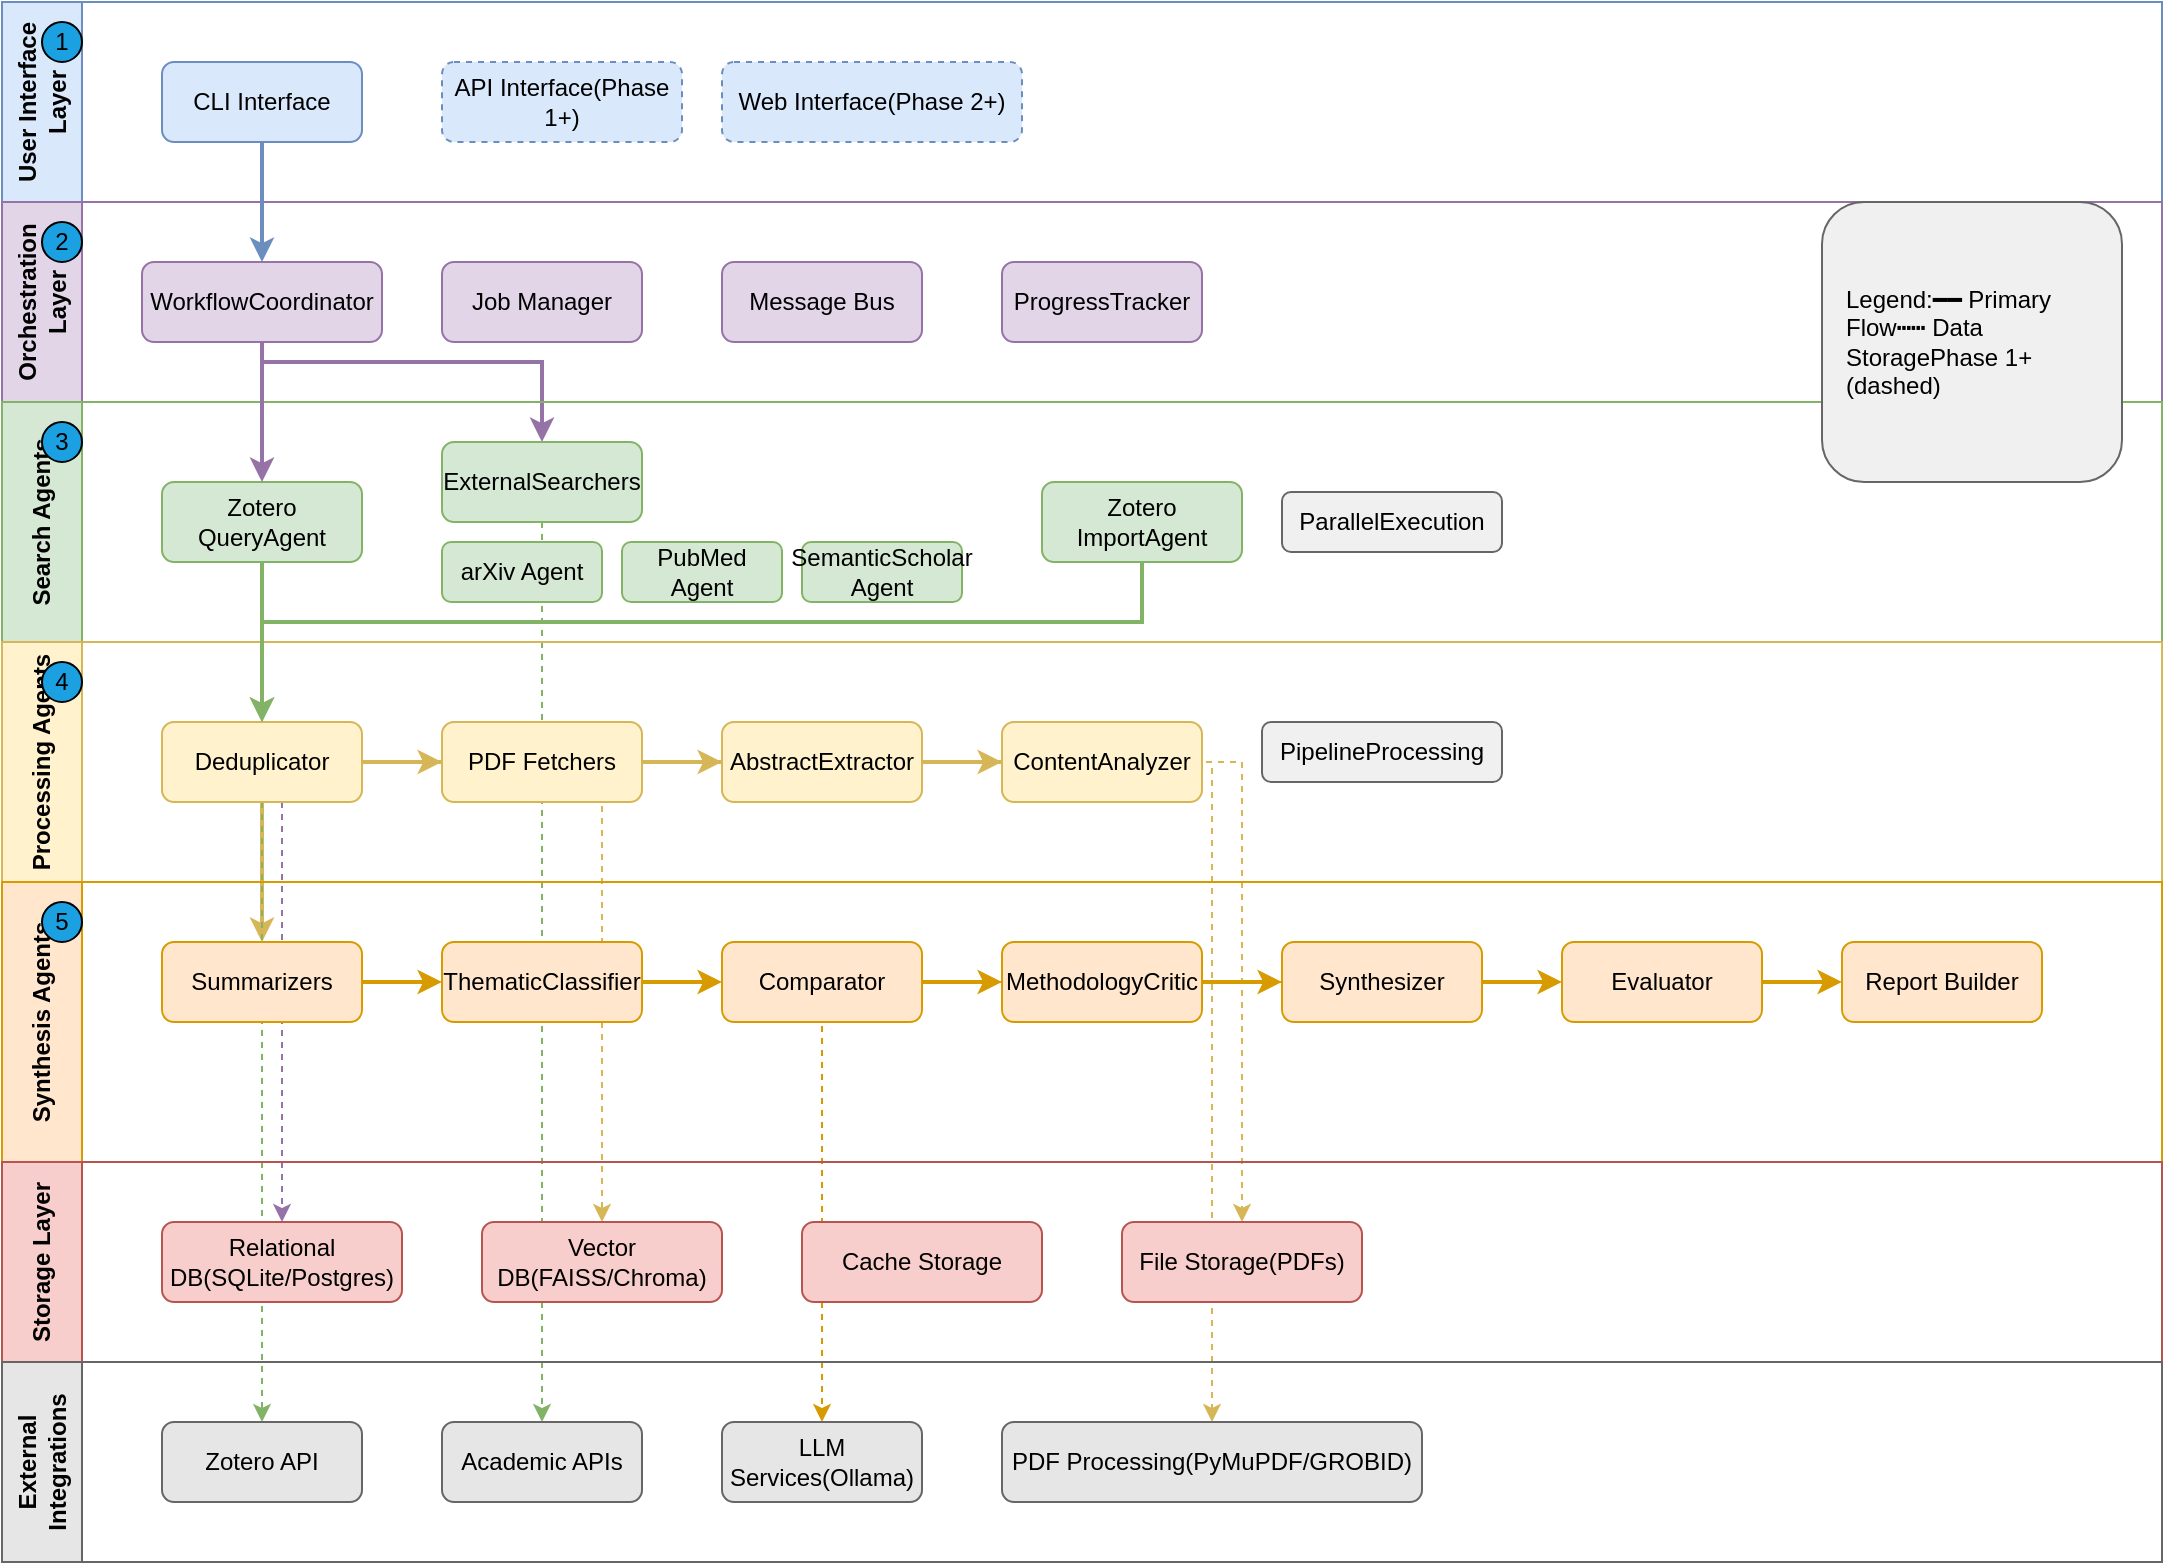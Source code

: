 <mxfile version="28.1.2">
  <diagram name="Prisma AI Architecture" id="prisma-ai-flow">
    <mxGraphModel dx="1425" dy="829" grid="1" gridSize="10" guides="1" tooltips="1" connect="1" arrows="1" fold="1" page="1" pageScale="1" pageWidth="1169" pageHeight="827" math="0" shadow="0">
      <root>
        <mxCell id="0" />
        <mxCell id="1" parent="0" />
        <mxCell id="analyze-to-summarize" value="" style="edgeStyle=orthogonalEdgeStyle;rounded=0;orthogonalLoop=1;jettySize=auto;html=1;strokeWidth=2;fillColor=#fff2cc;strokeColor=#d6b656;fontColor=#000000;" parent="1" source="content-analyzer" target="summarizers" edge="1">
          <mxGeometry relative="1" as="geometry" />
        </mxCell>
        <mxCell id="external-to-apis" value="" style="edgeStyle=orthogonalEdgeStyle;rounded=0;orthogonalLoop=1;jettySize=auto;html=1;strokeWidth=1;dashed=1;fillColor=#d5e8d4;strokeColor=#82b366;fontColor=#000000;" parent="1" source="external-searchers" target="academic-apis" edge="1">
          <mxGeometry relative="1" as="geometry" />
        </mxCell>
        <mxCell id="coordinator-to-db" value="" style="edgeStyle=orthogonalEdgeStyle;rounded=0;orthogonalLoop=1;jettySize=auto;html=1;strokeWidth=1;dashed=1;fillColor=#e1d5e7;strokeColor=#9673a6;fontColor=#000000;" parent="1" source="coordinator" target="relational-db" edge="1">
          <mxGeometry relative="1" as="geometry" />
        </mxCell>
        <mxCell id="content-to-vector" value="" style="edgeStyle=orthogonalEdgeStyle;rounded=0;orthogonalLoop=1;jettySize=auto;html=1;strokeWidth=1;dashed=1;fillColor=#fff2cc;strokeColor=#d6b656;fontColor=#000000;" parent="1" source="content-analyzer" target="vector-db" edge="1">
          <mxGeometry relative="1" as="geometry" />
        </mxCell>
        <mxCell id="fetch-to-files" value="" style="edgeStyle=orthogonalEdgeStyle;rounded=0;orthogonalLoop=1;jettySize=auto;html=1;strokeWidth=1;dashed=1;fillColor=#fff2cc;strokeColor=#d6b656;fontColor=#000000;" parent="1" source="fetchers" target="file-storage" edge="1">
          <mxGeometry relative="1" as="geometry" />
        </mxCell>
        <mxCell id="zotero-query-to-api" value="" style="edgeStyle=orthogonalEdgeStyle;rounded=0;orthogonalLoop=1;jettySize=auto;html=1;strokeWidth=1;dashed=1;fillColor=#d5e8d4;strokeColor=#82b366;fontColor=#000000;" parent="1" source="zotero-query" target="zotero-api" edge="1">
          <mxGeometry relative="1" as="geometry" />
        </mxCell>
        <mxCell id="synthesis-to-llm" value="" style="edgeStyle=orthogonalEdgeStyle;rounded=0;orthogonalLoop=1;jettySize=auto;html=1;strokeWidth=1;dashed=1;fillColor=#ffe6cc;strokeColor=#d79b00;fontColor=#000000;" parent="1" source="synthesizer" target="llm-services" edge="1">
          <mxGeometry relative="1" as="geometry" />
        </mxCell>
        <mxCell id="fetch-to-pdf" value="" style="edgeStyle=orthogonalEdgeStyle;rounded=0;orthogonalLoop=1;jettySize=auto;html=1;strokeWidth=1;dashed=1;fillColor=#fff2cc;strokeColor=#d6b656;fontColor=#000000;" parent="1" source="fetchers" target="pdf-processing" edge="1">
          <mxGeometry relative="1" as="geometry" />
        </mxCell>
        <mxCell id="coordinator-to-external" value="" style="edgeStyle=orthogonalEdgeStyle;rounded=0;orthogonalLoop=1;jettySize=auto;html=1;strokeWidth=2;fillColor=#e1d5e7;strokeColor=#9673a6;fontColor=#000000;" parent="1" source="coordinator" target="external-searchers" edge="1">
          <mxGeometry relative="1" as="geometry">
            <Array as="points">
              <mxPoint x="170" y="220" />
              <mxPoint x="310" y="220" />
            </Array>
          </mxGeometry>
        </mxCell>
        <mxCell id="user-lane" value="User Interface Layer" style="swimlane;horizontal=0;whiteSpace=wrap;html=1;fillColor=#dae8fc;strokeColor=#6c8ebf;fontColor=#000000;startSize=40;" parent="1" vertex="1">
          <mxGeometry x="40" y="40" width="1080" height="100" as="geometry" />
        </mxCell>
        <mxCell id="cli" value="CLI Interface" style="rounded=1;whiteSpace=wrap;html=1;fillColor=#dae8fc;strokeColor=#6c8ebf;fontColor=#000000;" parent="user-lane" vertex="1">
          <mxGeometry x="80" y="30" width="100" height="40" as="geometry" />
        </mxCell>
        <mxCell id="api" value="API Interface(Phase 1+)" style="rounded=1;whiteSpace=wrap;html=1;fillColor=#dae8fc;strokeColor=#6c8ebf;dashed=1;fontColor=#000000;" parent="user-lane" vertex="1">
          <mxGeometry x="220" y="30" width="120" height="40" as="geometry" />
        </mxCell>
        <mxCell id="web" value="Web Interface(Phase 2+)" style="rounded=1;whiteSpace=wrap;html=1;fillColor=#dae8fc;strokeColor=#6c8ebf;dashed=1;fontColor=#000000;" parent="user-lane" vertex="1">
          <mxGeometry x="360" y="30" width="150" height="40" as="geometry" />
        </mxCell>
        <mxCell id="orchestration-lane" value="Orchestration Layer" style="swimlane;horizontal=0;whiteSpace=wrap;html=1;fillColor=#e1d5e7;strokeColor=#9673a6;fontColor=#000000;startSize=40;" parent="1" vertex="1">
          <mxGeometry x="40" y="140" width="1080" height="100" as="geometry" />
        </mxCell>
        <mxCell id="coordinator" value="WorkflowCoordinator" style="rounded=1;whiteSpace=wrap;html=1;fillColor=#e1d5e7;strokeColor=#9673a6;fontColor=#000000;" parent="orchestration-lane" vertex="1">
          <mxGeometry x="70" y="30" width="120" height="40" as="geometry" />
        </mxCell>
        <mxCell id="job-manager" value="Job Manager" style="rounded=1;whiteSpace=wrap;html=1;fillColor=#e1d5e7;strokeColor=#9673a6;fontColor=#000000;" parent="orchestration-lane" vertex="1">
          <mxGeometry x="220" y="30" width="100" height="40" as="geometry" />
        </mxCell>
        <mxCell id="message-bus" value="Message Bus" style="rounded=1;whiteSpace=wrap;html=1;fillColor=#e1d5e7;strokeColor=#9673a6;fontColor=#000000;" parent="orchestration-lane" vertex="1">
          <mxGeometry x="360" y="30" width="100" height="40" as="geometry" />
        </mxCell>
        <mxCell id="progress-tracker" value="ProgressTracker" style="rounded=1;whiteSpace=wrap;html=1;fillColor=#e1d5e7;strokeColor=#9673a6;fontColor=#000000;" parent="orchestration-lane" vertex="1">
          <mxGeometry x="500" y="30" width="100" height="40" as="geometry" />
        </mxCell>
        <mxCell id="search-lane" value="Search Agents" style="swimlane;horizontal=0;whiteSpace=wrap;html=1;fillColor=#d5e8d4;strokeColor=#82b366;fontColor=#000000;startSize=40;" parent="1" vertex="1">
          <mxGeometry x="40" y="240" width="1080" height="120" as="geometry" />
        </mxCell>
        <mxCell id="zotero-query" value="Zotero QueryAgent" style="rounded=1;whiteSpace=wrap;html=1;fillColor=#d5e8d4;strokeColor=#82b366;fontColor=#000000;" parent="search-lane" vertex="1">
          <mxGeometry x="80" y="40" width="100" height="40" as="geometry" />
        </mxCell>
        <mxCell id="external-searchers" value="ExternalSearchers" style="rounded=1;whiteSpace=wrap;html=1;fillColor=#d5e8d4;strokeColor=#82b366;fontColor=#000000;" parent="search-lane" vertex="1">
          <mxGeometry x="220" y="20" width="100" height="40" as="geometry" />
        </mxCell>
        <mxCell id="arxiv-agent" value="arXiv Agent" style="rounded=1;whiteSpace=wrap;html=1;fillColor=#d5e8d4;strokeColor=#82b366;fontColor=#000000;" parent="search-lane" vertex="1">
          <mxGeometry x="220" y="70" width="80" height="30" as="geometry" />
        </mxCell>
        <mxCell id="pubmed-agent" value="PubMed Agent" style="rounded=1;whiteSpace=wrap;html=1;fillColor=#d5e8d4;strokeColor=#82b366;fontColor=#000000;" parent="search-lane" vertex="1">
          <mxGeometry x="310" y="70" width="80" height="30" as="geometry" />
        </mxCell>
        <mxCell id="semantic-agent" value="SemanticScholar Agent" style="rounded=1;whiteSpace=wrap;html=1;fillColor=#d5e8d4;strokeColor=#82b366;fontColor=#000000;" parent="search-lane" vertex="1">
          <mxGeometry x="400" y="70" width="80" height="30" as="geometry" />
        </mxCell>
        <mxCell id="zotero-import" value="Zotero ImportAgent" style="rounded=1;whiteSpace=wrap;html=1;fillColor=#d5e8d4;strokeColor=#82b366;fontColor=#000000;" parent="search-lane" vertex="1">
          <mxGeometry x="520" y="40" width="100" height="40" as="geometry" />
        </mxCell>
        <mxCell id="parallel-search" value="ParallelExecution" style="rounded=1;whiteSpace=wrap;html=1;fillColor=#f0f0f0;strokeColor=#666666;fontColor=#000000;" parent="search-lane" vertex="1">
          <mxGeometry x="640" y="45" width="110" height="30" as="geometry" />
        </mxCell>
        <mxCell id="processing-lane" value="Processing Agents" style="swimlane;horizontal=0;whiteSpace=wrap;html=1;fillColor=#fff2cc;strokeColor=#d6b656;fontColor=#000000;startSize=40;" parent="1" vertex="1">
          <mxGeometry x="40" y="360" width="1080" height="120" as="geometry" />
        </mxCell>
        <mxCell id="deduplicator" value="Deduplicator" style="rounded=1;whiteSpace=wrap;html=1;fillColor=#fff2cc;strokeColor=#d6b656;fontColor=#000000;" parent="processing-lane" vertex="1">
          <mxGeometry x="80" y="40" width="100" height="40" as="geometry" />
        </mxCell>
        <mxCell id="fetchers" value="PDF Fetchers" style="rounded=1;whiteSpace=wrap;html=1;fillColor=#fff2cc;strokeColor=#d6b656;fontColor=#000000;" parent="processing-lane" vertex="1">
          <mxGeometry x="220" y="40" width="100" height="40" as="geometry" />
        </mxCell>
        <mxCell id="abstract-extractor" value="AbstractExtractor" style="rounded=1;whiteSpace=wrap;html=1;fillColor=#fff2cc;strokeColor=#d6b656;fontColor=#000000;" parent="processing-lane" vertex="1">
          <mxGeometry x="360" y="40" width="100" height="40" as="geometry" />
        </mxCell>
        <mxCell id="content-analyzer" value="ContentAnalyzer" style="rounded=1;whiteSpace=wrap;html=1;fillColor=#fff2cc;strokeColor=#d6b656;fontColor=#000000;" parent="processing-lane" vertex="1">
          <mxGeometry x="500" y="40" width="100" height="40" as="geometry" />
        </mxCell>
        <mxCell id="parallel-processing" value="PipelineProcessing" style="rounded=1;whiteSpace=wrap;html=1;fillColor=#f0f0f0;strokeColor=#666666;fontColor=#000000;" parent="processing-lane" vertex="1">
          <mxGeometry x="630" y="40" width="120" height="30" as="geometry" />
        </mxCell>
        <mxCell id="synthesis-lane" value="Synthesis Agents" style="swimlane;horizontal=0;whiteSpace=wrap;html=1;fillColor=#ffe6cc;strokeColor=#d79b00;fontColor=#000000;startSize=40;" parent="1" vertex="1">
          <mxGeometry x="40" y="480" width="1080" height="140" as="geometry" />
        </mxCell>
        <mxCell id="summarizers" value="Summarizers" style="rounded=1;whiteSpace=wrap;html=1;fillColor=#ffe6cc;strokeColor=#d79b00;fontColor=#000000;" parent="synthesis-lane" vertex="1">
          <mxGeometry x="80" y="30" width="100" height="40" as="geometry" />
        </mxCell>
        <mxCell id="thematic-classifier" value="ThematicClassifier" style="rounded=1;whiteSpace=wrap;html=1;fillColor=#ffe6cc;strokeColor=#d79b00;fontColor=#000000;" parent="synthesis-lane" vertex="1">
          <mxGeometry x="220" y="30" width="100" height="40" as="geometry" />
        </mxCell>
        <mxCell id="comparator" value="Comparator" style="rounded=1;whiteSpace=wrap;html=1;fillColor=#ffe6cc;strokeColor=#d79b00;fontColor=#000000;" parent="synthesis-lane" vertex="1">
          <mxGeometry x="360" y="30" width="100" height="40" as="geometry" />
        </mxCell>
        <mxCell id="methodology-critic" value="MethodologyCritic" style="rounded=1;whiteSpace=wrap;html=1;fillColor=#ffe6cc;strokeColor=#d79b00;fontColor=#000000;" parent="synthesis-lane" vertex="1">
          <mxGeometry x="500" y="30" width="100" height="40" as="geometry" />
        </mxCell>
        <mxCell id="synthesizer" value="Synthesizer" style="rounded=1;whiteSpace=wrap;html=1;fillColor=#ffe6cc;strokeColor=#d79b00;fontColor=#000000;" parent="synthesis-lane" vertex="1">
          <mxGeometry x="640" y="30" width="100" height="40" as="geometry" />
        </mxCell>
        <mxCell id="evaluator" value="Evaluator" style="rounded=1;whiteSpace=wrap;html=1;fillColor=#ffe6cc;strokeColor=#d79b00;fontColor=#000000;" parent="synthesis-lane" vertex="1">
          <mxGeometry x="780" y="30" width="100" height="40" as="geometry" />
        </mxCell>
        <mxCell id="report-builder" value="Report Builder" style="rounded=1;whiteSpace=wrap;html=1;fillColor=#ffe6cc;strokeColor=#d79b00;fontColor=#000000;" parent="synthesis-lane" vertex="1">
          <mxGeometry x="920" y="30" width="100" height="40" as="geometry" />
        </mxCell>
        <mxCell id="storage-lane" value="Storage Layer" style="swimlane;horizontal=0;whiteSpace=wrap;html=1;fillColor=#f8cecc;strokeColor=#b85450;fontColor=#000000;startSize=40;" parent="1" vertex="1">
          <mxGeometry x="40" y="620" width="1080" height="100" as="geometry" />
        </mxCell>
        <mxCell id="relational-db" value="Relational DB(SQLite/Postgres)" style="rounded=1;whiteSpace=wrap;html=1;fillColor=#f8cecc;strokeColor=#b85450;fontColor=#000000;" parent="storage-lane" vertex="1">
          <mxGeometry x="80" y="30" width="120" height="40" as="geometry" />
        </mxCell>
        <mxCell id="vector-db" value="Vector DB(FAISS/Chroma)" style="rounded=1;whiteSpace=wrap;html=1;fillColor=#f8cecc;strokeColor=#b85450;fontColor=#000000;" parent="storage-lane" vertex="1">
          <mxGeometry x="240" y="30" width="120" height="40" as="geometry" />
        </mxCell>
        <mxCell id="cache-storage" value="Cache Storage" style="rounded=1;whiteSpace=wrap;html=1;fillColor=#f8cecc;strokeColor=#b85450;fontColor=#000000;" parent="storage-lane" vertex="1">
          <mxGeometry x="400" y="30" width="120" height="40" as="geometry" />
        </mxCell>
        <mxCell id="file-storage" value="File Storage(PDFs)" style="rounded=1;whiteSpace=wrap;html=1;fillColor=#f8cecc;strokeColor=#b85450;fontColor=#000000;" parent="storage-lane" vertex="1">
          <mxGeometry x="560" y="30" width="120" height="40" as="geometry" />
        </mxCell>
        <mxCell id="integration-lane" value="External Integrations" style="swimlane;horizontal=0;whiteSpace=wrap;html=1;fillColor=#e6e6e6;strokeColor=#666666;fontColor=#000000;startSize=40;" parent="1" vertex="1">
          <mxGeometry x="40" y="720" width="1080" height="100" as="geometry" />
        </mxCell>
        <mxCell id="zotero-api" value="Zotero API" style="rounded=1;whiteSpace=wrap;html=1;fillColor=#e6e6e6;strokeColor=#666666;fontColor=#000000;" parent="integration-lane" vertex="1">
          <mxGeometry x="80" y="30" width="100" height="40" as="geometry" />
        </mxCell>
        <mxCell id="academic-apis" value="Academic APIs" style="rounded=1;whiteSpace=wrap;html=1;fillColor=#e6e6e6;strokeColor=#666666;fontColor=#000000;" parent="integration-lane" vertex="1">
          <mxGeometry x="220" y="30" width="100" height="40" as="geometry" />
        </mxCell>
        <mxCell id="llm-services" value="LLM Services(Ollama)" style="rounded=1;whiteSpace=wrap;html=1;fillColor=#e6e6e6;strokeColor=#666666;fontColor=#000000;" parent="integration-lane" vertex="1">
          <mxGeometry x="360" y="30" width="100" height="40" as="geometry" />
        </mxCell>
        <mxCell id="pdf-processing" value="PDF Processing(PyMuPDF/GROBID)" style="rounded=1;whiteSpace=wrap;html=1;fillColor=#e6e6e6;strokeColor=#666666;fontColor=#000000;" parent="integration-lane" vertex="1">
          <mxGeometry x="500" y="30" width="210" height="40" as="geometry" />
        </mxCell>
        <mxCell id="cli-to-coordinator" value="" style="edgeStyle=orthogonalEdgeStyle;rounded=0;orthogonalLoop=1;jettySize=auto;html=1;strokeWidth=2;fillColor=#dae8fc;strokeColor=#6c8ebf;fontColor=#000000;" parent="1" source="cli" target="coordinator" edge="1">
          <mxGeometry relative="1" as="geometry" />
        </mxCell>
        <mxCell id="coordinator-to-zotero" value="" style="edgeStyle=orthogonalEdgeStyle;rounded=0;orthogonalLoop=1;jettySize=auto;html=1;strokeWidth=2;fillColor=#e1d5e7;strokeColor=#9673a6;fontColor=#000000;" parent="1" source="coordinator" target="zotero-query" edge="1">
          <mxGeometry relative="1" as="geometry" />
        </mxCell>
        <mxCell id="zotero-to-dedup" value="" style="edgeStyle=orthogonalEdgeStyle;rounded=0;orthogonalLoop=1;jettySize=auto;html=1;strokeWidth=2;fillColor=#d5e8d4;strokeColor=#82b366;fontColor=#000000;" parent="1" source="zotero-query" target="deduplicator" edge="1">
          <mxGeometry relative="1" as="geometry" />
        </mxCell>
        <mxCell id="import-to-dedup" value="" style="edgeStyle=orthogonalEdgeStyle;rounded=0;orthogonalLoop=1;jettySize=auto;html=1;strokeWidth=2;fillColor=#d5e8d4;strokeColor=#82b366;fontColor=#000000;" parent="1" source="zotero-import" target="deduplicator" edge="1">
          <mxGeometry relative="1" as="geometry">
            <Array as="points">
              <mxPoint x="610" y="350" />
              <mxPoint x="170" y="350" />
            </Array>
          </mxGeometry>
        </mxCell>
        <mxCell id="dedup-to-fetch" value="" style="edgeStyle=orthogonalEdgeStyle;rounded=0;orthogonalLoop=1;jettySize=auto;html=1;strokeWidth=2;fillColor=#fff2cc;strokeColor=#d6b656;fontColor=#000000;" parent="1" source="deduplicator" target="fetchers" edge="1">
          <mxGeometry relative="1" as="geometry" />
        </mxCell>
        <mxCell id="fetch-to-extract" value="" style="edgeStyle=orthogonalEdgeStyle;rounded=0;orthogonalLoop=1;jettySize=auto;html=1;strokeWidth=2;fillColor=#fff2cc;strokeColor=#d6b656;fontColor=#000000;" parent="1" source="fetchers" target="abstract-extractor" edge="1">
          <mxGeometry relative="1" as="geometry" />
        </mxCell>
        <mxCell id="extract-to-analyze" value="" style="edgeStyle=orthogonalEdgeStyle;rounded=0;orthogonalLoop=1;jettySize=auto;html=1;strokeWidth=2;fillColor=#fff2cc;strokeColor=#d6b656;fontColor=#000000;" parent="1" source="abstract-extractor" target="content-analyzer" edge="1">
          <mxGeometry relative="1" as="geometry" />
        </mxCell>
        <mxCell id="summarize-to-classify" value="" style="edgeStyle=orthogonalEdgeStyle;rounded=0;orthogonalLoop=1;jettySize=auto;html=1;strokeWidth=2;fillColor=#ffe6cc;strokeColor=#d79b00;fontColor=#000000;" parent="1" source="summarizers" target="thematic-classifier" edge="1">
          <mxGeometry relative="1" as="geometry" />
        </mxCell>
        <mxCell id="classify-to-compare" value="" style="edgeStyle=orthogonalEdgeStyle;rounded=0;orthogonalLoop=1;jettySize=auto;html=1;strokeWidth=2;fillColor=#ffe6cc;strokeColor=#d79b00;fontColor=#000000;" parent="1" source="thematic-classifier" target="comparator" edge="1">
          <mxGeometry relative="1" as="geometry" />
        </mxCell>
        <mxCell id="compare-to-critic" value="" style="edgeStyle=orthogonalEdgeStyle;rounded=0;orthogonalLoop=1;jettySize=auto;html=1;strokeWidth=2;fillColor=#ffe6cc;strokeColor=#d79b00;fontColor=#000000;" parent="1" source="comparator" target="methodology-critic" edge="1">
          <mxGeometry relative="1" as="geometry" />
        </mxCell>
        <mxCell id="critic-to-synthesize" value="" style="edgeStyle=orthogonalEdgeStyle;rounded=0;orthogonalLoop=1;jettySize=auto;html=1;strokeWidth=2;fillColor=#ffe6cc;strokeColor=#d79b00;fontColor=#000000;" parent="1" source="methodology-critic" target="synthesizer" edge="1">
          <mxGeometry relative="1" as="geometry" />
        </mxCell>
        <mxCell id="synthesize-to-evaluate" value="" style="edgeStyle=orthogonalEdgeStyle;rounded=0;orthogonalLoop=1;jettySize=auto;html=1;strokeWidth=2;fillColor=#ffe6cc;strokeColor=#d79b00;fontColor=#000000;" parent="1" source="synthesizer" target="evaluator" edge="1">
          <mxGeometry relative="1" as="geometry" />
        </mxCell>
        <mxCell id="evaluate-to-report" value="" style="edgeStyle=orthogonalEdgeStyle;rounded=0;orthogonalLoop=1;jettySize=auto;html=1;strokeWidth=2;fillColor=#ffe6cc;strokeColor=#d79b00;fontColor=#000000;" parent="1" source="evaluator" target="report-builder" edge="1">
          <mxGeometry relative="1" as="geometry" />
        </mxCell>
        <mxCell id="step1" value="1" style="ellipse;whiteSpace=wrap;html=1;fillColor=#1ba1e2;fontColor=#000000;" parent="1" vertex="1">
          <mxGeometry x="60" y="50" width="20" height="20" as="geometry" />
        </mxCell>
        <mxCell id="step2" value="2" style="ellipse;whiteSpace=wrap;html=1;fillColor=#1ba1e2;fontColor=#000000;" parent="1" vertex="1">
          <mxGeometry x="60" y="150" width="20" height="20" as="geometry" />
        </mxCell>
        <mxCell id="step3" value="3" style="ellipse;whiteSpace=wrap;html=1;fillColor=#1ba1e2;fontColor=#000000;" parent="1" vertex="1">
          <mxGeometry x="60" y="250" width="20" height="20" as="geometry" />
        </mxCell>
        <mxCell id="step4" value="4" style="ellipse;whiteSpace=wrap;html=1;fillColor=#1ba1e2;fontColor=#000000;" parent="1" vertex="1">
          <mxGeometry x="60" y="370" width="20" height="20" as="geometry" />
        </mxCell>
        <mxCell id="step5" value="5" style="ellipse;whiteSpace=wrap;html=1;fillColor=#1ba1e2;fontColor=#000000;" parent="1" vertex="1">
          <mxGeometry x="60" y="490" width="20" height="20" as="geometry" />
        </mxCell>
        <mxCell id="legend" value="Legend:━━ Primary Flow┅┅ Data StoragePhase 1+ (dashed)" style="rounded=1;whiteSpace=wrap;html=1;fillColor=#f0f0f0;strokeColor=#666666;align=left;spacingLeft=10;fontColor=#000000;" parent="1" vertex="1">
          <mxGeometry x="950" y="140" width="150" height="140" as="geometry" />
        </mxCell>
      </root>
    </mxGraphModel>
  </diagram>
</mxfile>
